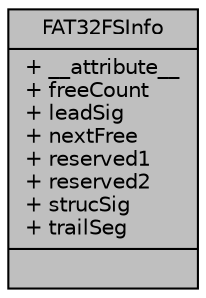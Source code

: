 digraph "FAT32FSInfo"
{
  edge [fontname="Helvetica",fontsize="10",labelfontname="Helvetica",labelfontsize="10"];
  node [fontname="Helvetica",fontsize="10",shape=record];
  Node445 [label="{FAT32FSInfo\n|+ __attribute__\l+ freeCount\l+ leadSig\l+ nextFree\l+ reserved1\l+ reserved2\l+ strucSig\l+ trailSeg\l|}",height=0.2,width=0.4,color="black", fillcolor="grey75", style="filled", fontcolor="black"];
}
